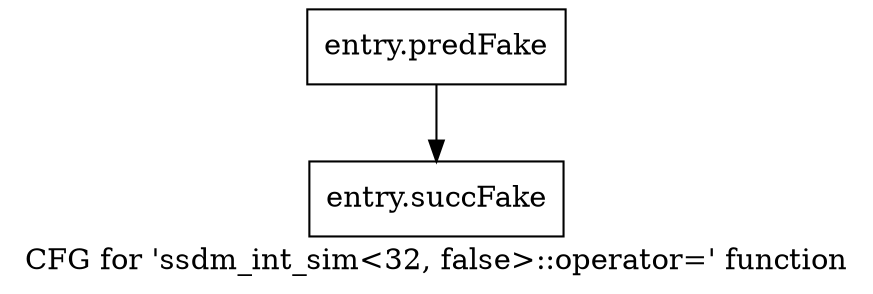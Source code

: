 digraph "CFG for 'ssdm_int_sim\<32, false\>::operator=' function" {
	label="CFG for 'ssdm_int_sim\<32, false\>::operator=' function";

	Node0x5a3be90 [shape=record,filename="",linenumber="",label="{entry.predFake}"];
	Node0x5a3be90 -> Node0x5ac3e50[ callList="" memoryops="" filename="/home/omerfaruk/tools/Xilinx/Vitis_HLS/2023.2/include/etc/ap_common.h" execusionnum="0"];
	Node0x5ac3e50 [shape=record,filename="/home/omerfaruk/tools/Xilinx/Vitis_HLS/2023.2/include/etc/ap_common.h",linenumber="657",label="{entry.succFake}"];
}
